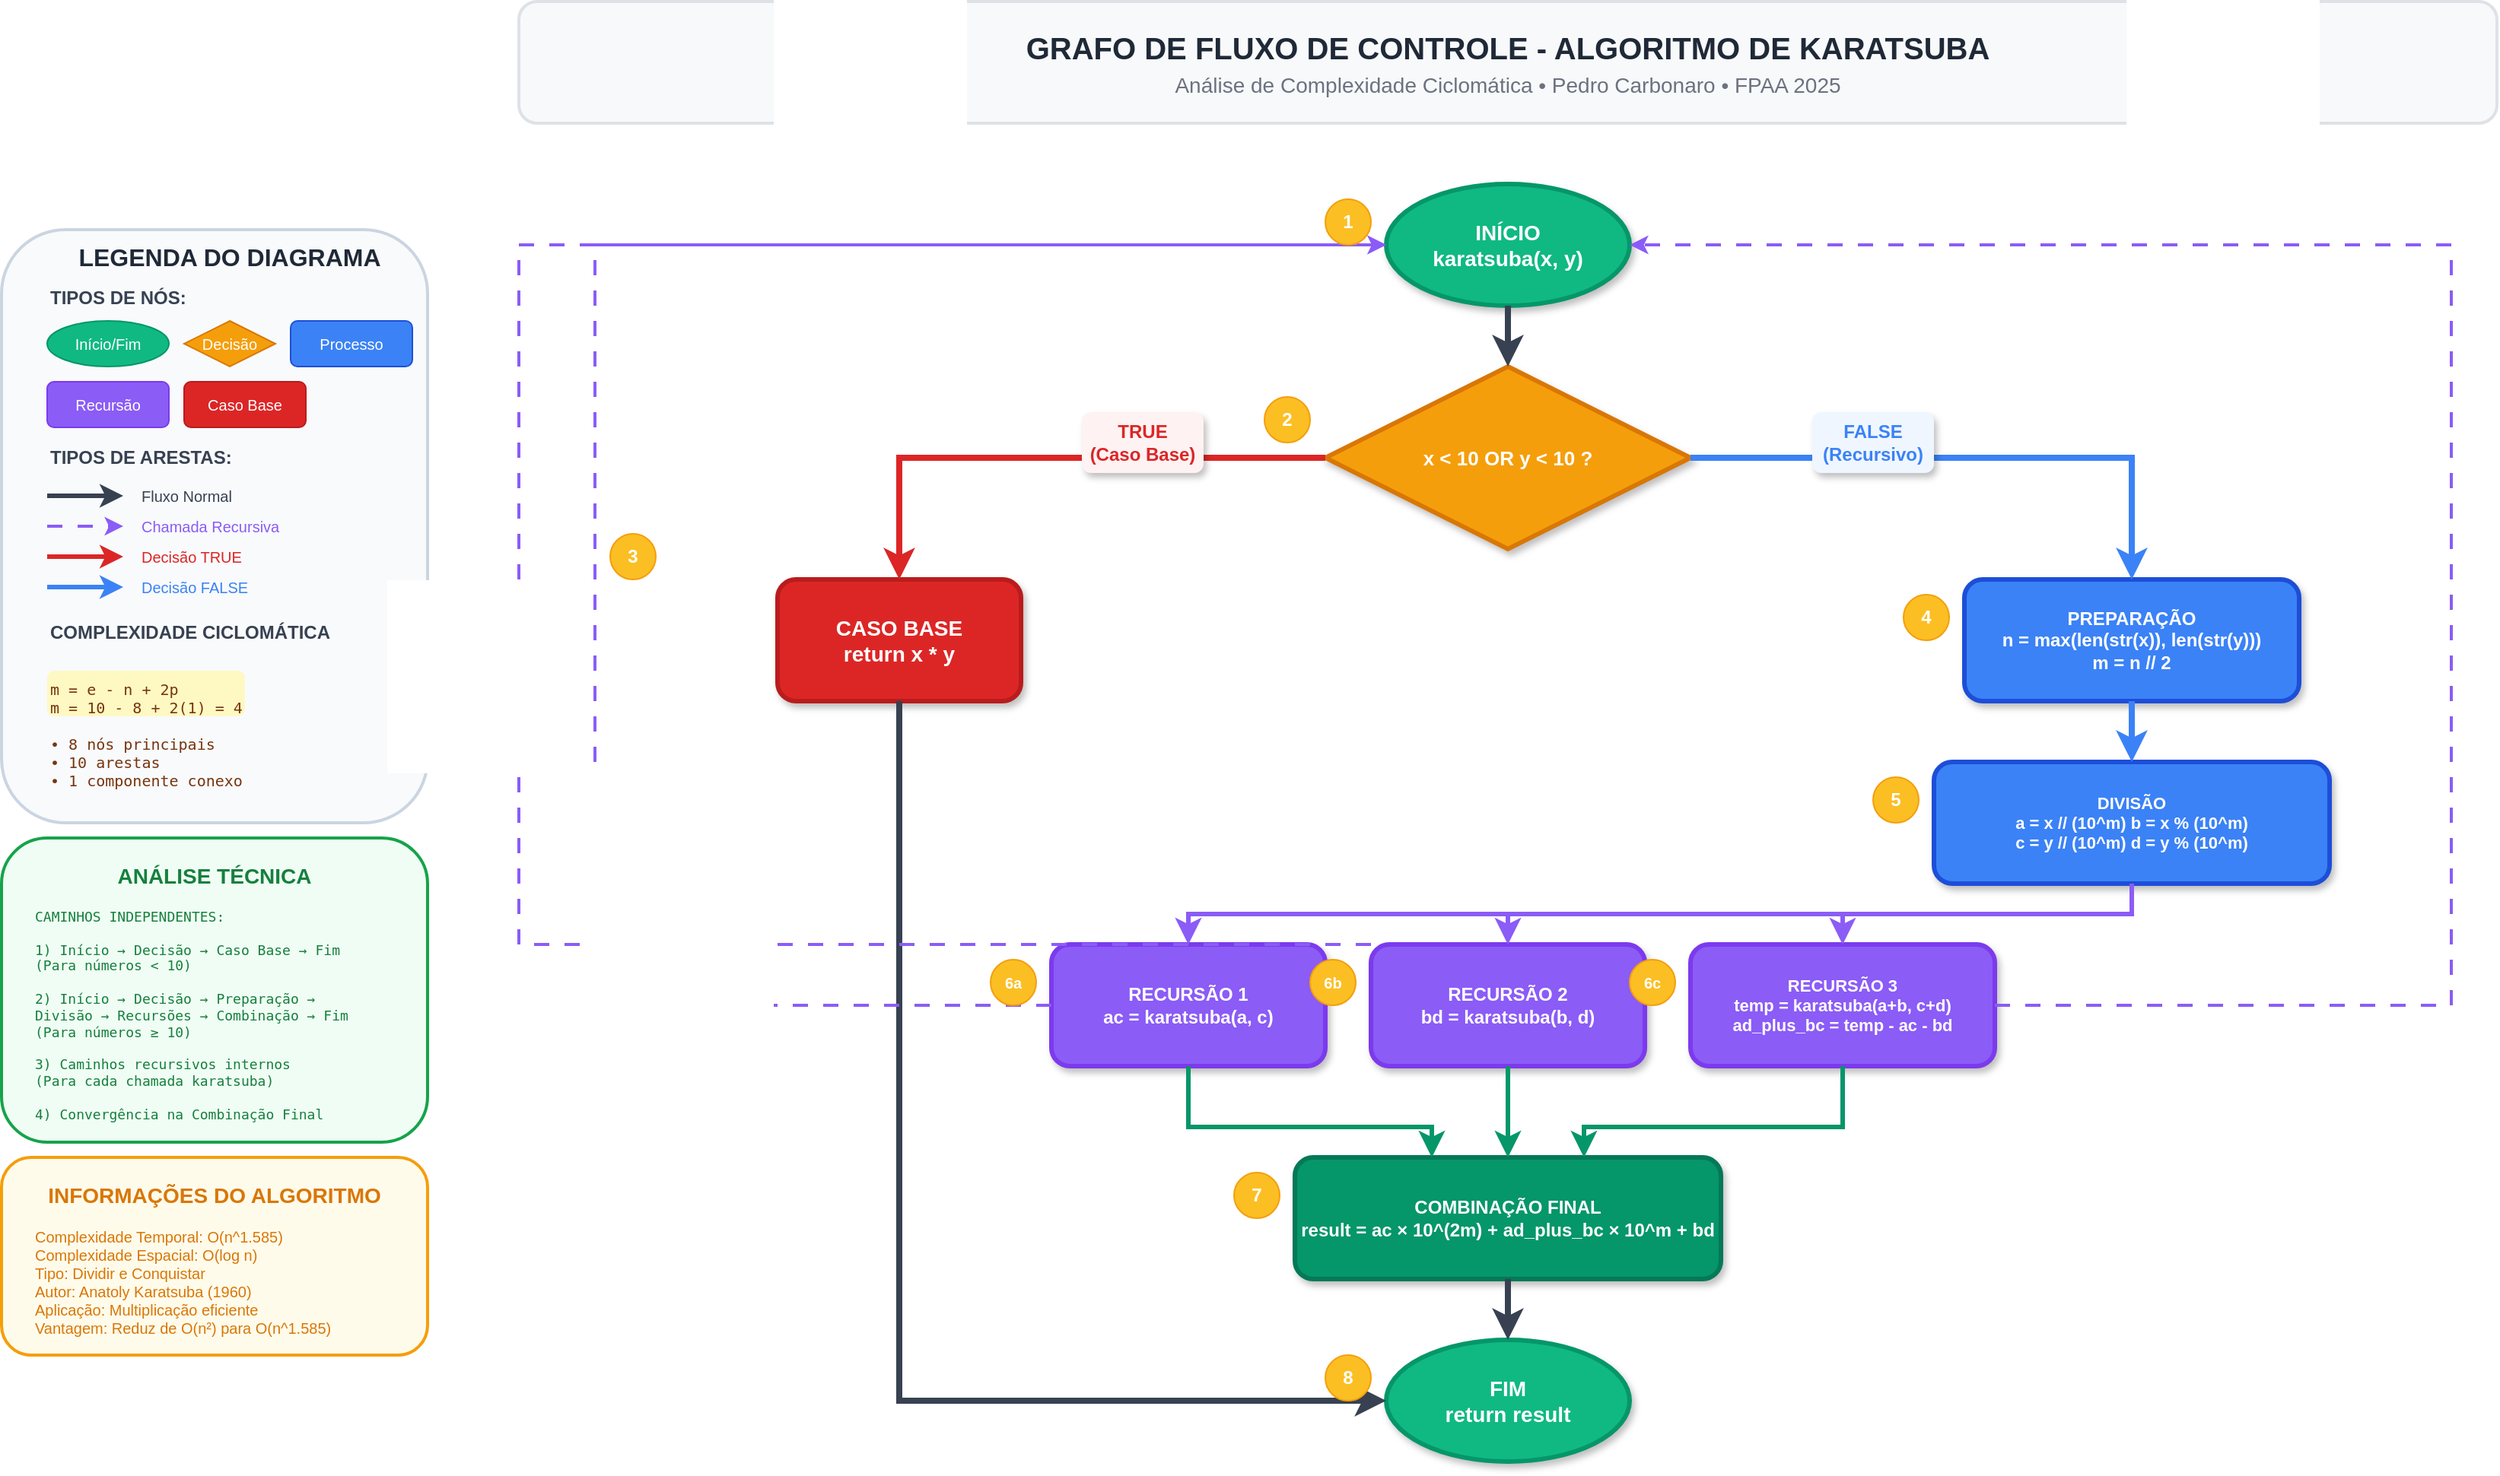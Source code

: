 <mxfile version="28.0.6">
  <diagram name="Grafo de Fluxo - Algoritmo Karatsuba" id="grafo-karatsuba-melhorado">
    <mxGraphModel dx="3295" dy="1225" grid="1" gridSize="10" guides="1" tooltips="1" connect="1" arrows="1" fold="1" page="1" pageScale="1" pageWidth="1400" pageHeight="1000" math="0" shadow="0">
      <root>
        <mxCell id="0" />
        <mxCell id="1" parent="0" />
        <mxCell id="header-bg" value="" style="rounded=1;whiteSpace=wrap;html=1;fillColor=#f8f9fa;strokeColor=#dee2e6;strokeWidth=2;" parent="1" vertex="1">
          <mxGeometry x="50" y="20" width="1300" height="80" as="geometry" />
        </mxCell>
        <mxCell id="titulo-principal" value="GRAFO DE FLUXO DE CONTROLE - ALGORITMO DE KARATSUBA" style="text;html=1;strokeColor=none;fillColor=none;align=center;verticalAlign=middle;whiteSpace=wrap;rounded=0;fontSize=20;fontStyle=1;fontColor=#1f2937;" parent="1" vertex="1">
          <mxGeometry x="200" y="35" width="1000" height="30" as="geometry" />
        </mxCell>
        <mxCell id="subtitulo" value="Análise de Complexidade Ciclomática • Pedro Carbonaro • FPAA 2025" style="text;html=1;strokeColor=none;fillColor=none;align=center;verticalAlign=middle;whiteSpace=wrap;rounded=0;fontSize=14;fontColor=#6b7280;" parent="1" vertex="1">
          <mxGeometry x="200" y="65" width="1000" height="20" as="geometry" />
        </mxCell>
        <mxCell id="inicio" value="INÍCIO&#xa;karatsuba(x, y)" style="ellipse;whiteSpace=wrap;html=1;fillColor=#10b981;strokeColor=#059669;strokeWidth=3;fontSize=14;fontStyle=1;fontColor=white;shadow=1;" parent="1" vertex="1">
          <mxGeometry x="620" y="140" width="160" height="80" as="geometry" />
        </mxCell>
        <mxCell id="decisao" value="x &lt; 10 OR y &lt; 10 ?" style="rhombus;whiteSpace=wrap;html=1;fillColor=#f59e0b;strokeColor=#d97706;strokeWidth=3;fontSize=13;fontStyle=1;fontColor=white;shadow=1;" parent="1" vertex="1">
          <mxGeometry x="580" y="260" width="240" height="120" as="geometry" />
        </mxCell>
        <mxCell id="caso-base" value="CASO BASE&#xa;return x * y" style="rounded=1;whiteSpace=wrap;html=1;fillColor=#dc2626;strokeColor=#b91c1c;strokeWidth=3;fontSize=14;fontStyle=1;fontColor=white;shadow=1;" parent="1" vertex="1">
          <mxGeometry x="220" y="400" width="160" height="80" as="geometry" />
        </mxCell>
        <mxCell id="calc-inicial" value="PREPARAÇÃO&#xa;n = max(len(str(x)), len(str(y)))&#xa;m = n // 2" style="rounded=1;whiteSpace=wrap;html=1;fillColor=#3b82f6;strokeColor=#1d4ed8;strokeWidth=3;fontSize=12;fontStyle=1;fontColor=white;shadow=1;" parent="1" vertex="1">
          <mxGeometry x="1000" y="400" width="220" height="80" as="geometry" />
        </mxCell>
        <mxCell id="divisao" value="DIVISÃO&#xa;a = x // (10^m)    b = x % (10^m)&#xa;c = y // (10^m)    d = y % (10^m)" style="rounded=1;whiteSpace=wrap;html=1;fillColor=#3b82f6;strokeColor=#1d4ed8;strokeWidth=3;fontSize=11;fontStyle=1;fontColor=white;shadow=1;" parent="1" vertex="1">
          <mxGeometry x="980" y="520" width="260" height="80" as="geometry" />
        </mxCell>
        <mxCell id="recursao-ac" value="RECURSÃO 1&#xa;ac = karatsuba(a, c)" style="rounded=1;whiteSpace=wrap;html=1;fillColor=#8b5cf6;strokeColor=#7c3aed;strokeWidth=3;fontSize=12;fontStyle=1;fontColor=white;shadow=1;" parent="1" vertex="1">
          <mxGeometry x="400" y="640" width="180" height="80" as="geometry" />
        </mxCell>
        <mxCell id="recursao-bd" value="RECURSÃO 2&#xa;bd = karatsuba(b, d)" style="rounded=1;whiteSpace=wrap;html=1;fillColor=#8b5cf6;strokeColor=#7c3aed;strokeWidth=3;fontSize=12;fontStyle=1;fontColor=white;shadow=1;" parent="1" vertex="1">
          <mxGeometry x="610" y="640" width="180" height="80" as="geometry" />
        </mxCell>
        <mxCell id="recursao-abcd" value="RECURSÃO 3&#xa;temp = karatsuba(a+b, c+d)&#xa;ad_plus_bc = temp - ac - bd" style="rounded=1;whiteSpace=wrap;html=1;fillColor=#8b5cf6;strokeColor=#7c3aed;strokeWidth=3;fontSize=11;fontStyle=1;fontColor=white;shadow=1;" parent="1" vertex="1">
          <mxGeometry x="820" y="640" width="200" height="80" as="geometry" />
        </mxCell>
        <mxCell id="combinacao" value="COMBINAÇÃO FINAL&#xa;result = ac × 10^(2m) + ad_plus_bc × 10^m + bd" style="rounded=1;whiteSpace=wrap;html=1;fillColor=#059669;strokeColor=#047857;strokeWidth=3;fontSize=12;fontStyle=1;fontColor=white;shadow=1;" parent="1" vertex="1">
          <mxGeometry x="560" y="780" width="280" height="80" as="geometry" />
        </mxCell>
        <mxCell id="fim" value="FIM&#xa;return result" style="ellipse;whiteSpace=wrap;html=1;fillColor=#10b981;strokeColor=#059669;strokeWidth=3;fontSize=14;fontStyle=1;fontColor=white;shadow=1;" parent="1" vertex="1">
          <mxGeometry x="620" y="900" width="160" height="80" as="geometry" />
        </mxCell>
        <mxCell id="edge1" style="edgeStyle=orthogonalEdgeStyle;rounded=0;orthogonalLoop=1;jettySize=auto;html=1;strokeWidth=4;strokeColor=#374151;endArrow=classic;endSize=8;" parent="1" source="inicio" target="decisao" edge="1">
          <mxGeometry relative="1" as="geometry" />
        </mxCell>
        <mxCell id="edge2" style="edgeStyle=orthogonalEdgeStyle;rounded=0;orthogonalLoop=1;jettySize=auto;html=1;strokeWidth=4;strokeColor=#dc2626;endArrow=classic;endSize=8;" parent="1" source="decisao" target="caso-base" edge="1">
          <mxGeometry relative="1" as="geometry">
            <Array as="points">
              <mxPoint x="600" y="320" />
              <mxPoint x="300" y="320" />
            </Array>
          </mxGeometry>
        </mxCell>
        <mxCell id="edge3" style="edgeStyle=orthogonalEdgeStyle;rounded=0;orthogonalLoop=1;jettySize=auto;html=1;strokeWidth=4;strokeColor=#3b82f6;endArrow=classic;endSize=8;" parent="1" source="decisao" target="calc-inicial" edge="1">
          <mxGeometry relative="1" as="geometry">
            <Array as="points">
              <mxPoint x="800" y="320" />
              <mxPoint x="1110" y="320" />
            </Array>
          </mxGeometry>
        </mxCell>
        <mxCell id="edge4" style="edgeStyle=orthogonalEdgeStyle;rounded=0;orthogonalLoop=1;jettySize=auto;html=1;strokeWidth=4;strokeColor=#3b82f6;endArrow=classic;endSize=8;" parent="1" source="calc-inicial" target="divisao" edge="1">
          <mxGeometry relative="1" as="geometry" />
        </mxCell>
        <mxCell id="edge5a" style="edgeStyle=orthogonalEdgeStyle;rounded=0;orthogonalLoop=1;jettySize=auto;html=1;strokeWidth=3;strokeColor=#8b5cf6;endArrow=classic;endSize=8;" parent="1" source="divisao" target="recursao-ac" edge="1">
          <mxGeometry relative="1" as="geometry">
            <Array as="points">
              <mxPoint x="1110" y="620" />
              <mxPoint x="490" y="620" />
            </Array>
          </mxGeometry>
        </mxCell>
        <mxCell id="edge5b" style="edgeStyle=orthogonalEdgeStyle;rounded=0;orthogonalLoop=1;jettySize=auto;html=1;strokeWidth=3;strokeColor=#8b5cf6;endArrow=classic;endSize=8;" parent="1" source="divisao" target="recursao-bd" edge="1">
          <mxGeometry relative="1" as="geometry">
            <Array as="points">
              <mxPoint x="1110" y="620" />
              <mxPoint x="700" y="620" />
            </Array>
          </mxGeometry>
        </mxCell>
        <mxCell id="edge5c" style="edgeStyle=orthogonalEdgeStyle;rounded=0;orthogonalLoop=1;jettySize=auto;html=1;strokeWidth=3;strokeColor=#8b5cf6;endArrow=classic;endSize=8;" parent="1" source="divisao" target="recursao-abcd" edge="1">
          <mxGeometry relative="1" as="geometry">
            <Array as="points">
              <mxPoint x="1110" y="620" />
              <mxPoint x="920" y="620" />
            </Array>
          </mxGeometry>
        </mxCell>
        <mxCell id="edge6a" style="edgeStyle=orthogonalEdgeStyle;rounded=0;orthogonalLoop=1;jettySize=auto;html=1;strokeWidth=3;strokeColor=#059669;endArrow=classic;endSize=8;" parent="1" source="recursao-ac" target="combinacao" edge="1">
          <mxGeometry relative="1" as="geometry">
            <Array as="points">
              <mxPoint x="490" y="760" />
              <mxPoint x="650" y="760" />
            </Array>
          </mxGeometry>
        </mxCell>
        <mxCell id="edge6b" style="edgeStyle=orthogonalEdgeStyle;rounded=0;orthogonalLoop=1;jettySize=auto;html=1;strokeWidth=3;strokeColor=#059669;endArrow=classic;endSize=8;" parent="1" source="recursao-bd" target="combinacao" edge="1">
          <mxGeometry relative="1" as="geometry" />
        </mxCell>
        <mxCell id="edge6c" style="edgeStyle=orthogonalEdgeStyle;rounded=0;orthogonalLoop=1;jettySize=auto;html=1;strokeWidth=3;strokeColor=#059669;endArrow=classic;endSize=8;" parent="1" source="recursao-abcd" target="combinacao" edge="1">
          <mxGeometry relative="1" as="geometry">
            <Array as="points">
              <mxPoint x="920" y="760" />
              <mxPoint x="750" y="760" />
            </Array>
          </mxGeometry>
        </mxCell>
        <mxCell id="edge7" style="edgeStyle=orthogonalEdgeStyle;rounded=0;orthogonalLoop=1;jettySize=auto;html=1;strokeWidth=4;strokeColor=#374151;endArrow=classic;endSize=8;" parent="1" source="caso-base" target="fim" edge="1">
          <mxGeometry relative="1" as="geometry">
            <Array as="points">
              <mxPoint x="300" y="940" />
            </Array>
          </mxGeometry>
        </mxCell>
        <mxCell id="edge8" style="edgeStyle=orthogonalEdgeStyle;rounded=0;orthogonalLoop=1;jettySize=auto;html=1;strokeWidth=4;strokeColor=#374151;endArrow=classic;endSize=8;" parent="1" source="combinacao" target="fim" edge="1">
          <mxGeometry relative="1" as="geometry" />
        </mxCell>
        <mxCell id="label-true" value="TRUE&#xa;(Caso Base)" style="text;html=1;strokeColor=none;fillColor=#fef2f2;align=center;verticalAlign=middle;whiteSpace=wrap;rounded=1;fontSize=12;fontStyle=1;fontColor=#dc2626;shadow=1;" parent="1" vertex="1">
          <mxGeometry x="420" y="290" width="80" height="40" as="geometry" />
        </mxCell>
        <mxCell id="label-false" value="FALSE&#xa;(Recursivo)" style="text;html=1;strokeColor=none;fillColor=#eff6ff;align=center;verticalAlign=middle;whiteSpace=wrap;rounded=1;fontSize=12;fontStyle=1;fontColor=#3b82f6;shadow=1;" parent="1" vertex="1">
          <mxGeometry x="900" y="290" width="80" height="40" as="geometry" />
        </mxCell>
        <mxCell id="recursive-indicator-1" style="edgeStyle=orthogonalEdgeStyle;rounded=0;orthogonalLoop=1;jettySize=auto;html=1;strokeWidth=2;strokeColor=#8b5cf6;dashed=1;dashPattern=5 5;endArrow=classic;endSize=6;" parent="1" source="recursao-ac" target="inicio" edge="1">
          <mxGeometry relative="1" as="geometry">
            <Array as="points">
              <mxPoint x="440" y="680" />
              <mxPoint x="100" y="680" />
              <mxPoint x="100" y="180" />
            </Array>
          </mxGeometry>
        </mxCell>
        <mxCell id="recursive-indicator-2" style="edgeStyle=orthogonalEdgeStyle;rounded=0;orthogonalLoop=1;jettySize=auto;html=1;strokeWidth=2;strokeColor=#8b5cf6;dashed=1;dashPattern=5 5;endArrow=classic;endSize=6;" parent="1" source="recursao-bd" target="inicio" edge="1">
          <mxGeometry relative="1" as="geometry">
            <Array as="points">
              <mxPoint x="650" y="640" />
              <mxPoint x="50" y="640" />
              <mxPoint x="50" y="180" />
            </Array>
          </mxGeometry>
        </mxCell>
        <mxCell id="recursive-indicator-3" style="edgeStyle=orthogonalEdgeStyle;rounded=0;orthogonalLoop=1;jettySize=auto;html=1;strokeWidth=2;strokeColor=#8b5cf6;dashed=1;dashPattern=5 5;endArrow=classic;endSize=6;" parent="1" source="recursao-abcd" target="inicio" edge="1">
          <mxGeometry relative="1" as="geometry">
            <Array as="points">
              <mxPoint x="960" y="680" />
              <mxPoint x="1320" y="680" />
              <mxPoint x="1320" y="180" />
            </Array>
          </mxGeometry>
        </mxCell>
        <mxCell id="legenda-container" value="" style="rounded=1;whiteSpace=wrap;html=1;fillColor=#f8fafc;strokeColor=#cbd5e1;strokeWidth=2;" parent="1" vertex="1">
          <mxGeometry x="-290" y="170" width="280" height="390" as="geometry" />
        </mxCell>
        <mxCell id="legenda-titulo" value="LEGENDA DO DIAGRAMA" style="text;html=1;strokeColor=none;fillColor=none;align=center;verticalAlign=middle;whiteSpace=wrap;rounded=0;fontSize=16;fontStyle=1;fontColor=#1f2937;" parent="1" vertex="1">
          <mxGeometry x="-260" y="175" width="240" height="25" as="geometry" />
        </mxCell>
        <mxCell id="legenda-nos" value="TIPOS DE NÓS:" style="text;html=1;strokeColor=none;fillColor=none;align=left;verticalAlign=middle;whiteSpace=wrap;rounded=0;fontSize=12;fontStyle=1;fontColor=#374151;" parent="1" vertex="1">
          <mxGeometry x="-260" y="205" width="240" height="20" as="geometry" />
        </mxCell>
        <mxCell id="no-inicio-exemplo" value="Início/Fim" style="ellipse;whiteSpace=wrap;html=1;fillColor=#10b981;strokeColor=#059669;fontSize=10;fontColor=white;" parent="1" vertex="1">
          <mxGeometry x="-260" y="230" width="80" height="30" as="geometry" />
        </mxCell>
        <mxCell id="no-decisao-exemplo" value="Decisão" style="rhombus;whiteSpace=wrap;html=1;fillColor=#f59e0b;strokeColor=#d97706;fontSize=10;fontColor=white;" parent="1" vertex="1">
          <mxGeometry x="-170" y="230" width="60" height="30" as="geometry" />
        </mxCell>
        <mxCell id="no-processo-exemplo" value="Processo" style="rounded=1;whiteSpace=wrap;html=1;fillColor=#3b82f6;strokeColor=#1d4ed8;fontSize=10;fontColor=white;" parent="1" vertex="1">
          <mxGeometry x="-100" y="230" width="80" height="30" as="geometry" />
        </mxCell>
        <mxCell id="no-recursao-exemplo" value="Recursão" style="rounded=1;whiteSpace=wrap;html=1;fillColor=#8b5cf6;strokeColor=#7c3aed;fontSize=10;fontColor=white;" parent="1" vertex="1">
          <mxGeometry x="-260" y="270" width="80" height="30" as="geometry" />
        </mxCell>
        <mxCell id="no-base-exemplo" value="Caso Base" style="rounded=1;whiteSpace=wrap;html=1;fillColor=#dc2626;strokeColor=#b91c1c;fontSize=10;fontColor=white;" parent="1" vertex="1">
          <mxGeometry x="-170" y="270" width="80" height="30" as="geometry" />
        </mxCell>
        <mxCell id="legenda-arestas" value="TIPOS DE ARESTAS:" style="text;html=1;strokeColor=none;fillColor=none;align=left;verticalAlign=middle;whiteSpace=wrap;rounded=0;fontSize=12;fontStyle=1;fontColor=#374151;" parent="1" vertex="1">
          <mxGeometry x="-260" y="310" width="240" height="20" as="geometry" />
        </mxCell>
        <mxCell id="aresta-normal" style="edgeStyle=orthogonalEdgeStyle;rounded=0;orthogonalLoop=1;jettySize=auto;html=1;strokeWidth=3;strokeColor=#374151;endArrow=classic;" parent="1" edge="1">
          <mxGeometry width="50" height="50" relative="1" as="geometry">
            <mxPoint x="-260" y="345" as="sourcePoint" />
            <mxPoint x="-210" y="345" as="targetPoint" />
          </mxGeometry>
        </mxCell>
        <mxCell id="aresta-normal-label" value="Fluxo Normal" style="text;html=1;strokeColor=none;fillColor=none;align=left;verticalAlign=middle;whiteSpace=wrap;rounded=0;fontSize=10;fontColor=#374151;" parent="1" vertex="1">
          <mxGeometry x="-200" y="335" width="80" height="20" as="geometry" />
        </mxCell>
        <mxCell id="aresta-recursiva" style="edgeStyle=orthogonalEdgeStyle;rounded=0;orthogonalLoop=1;jettySize=auto;html=1;strokeWidth=2;strokeColor=#8b5cf6;dashed=1;dashPattern=5 5;endArrow=classic;" parent="1" edge="1">
          <mxGeometry width="50" height="50" relative="1" as="geometry">
            <mxPoint x="-260" y="365" as="sourcePoint" />
            <mxPoint x="-210" y="365" as="targetPoint" />
          </mxGeometry>
        </mxCell>
        <mxCell id="aresta-recursiva-label" value="Chamada Recursiva" style="text;html=1;strokeColor=none;fillColor=none;align=left;verticalAlign=middle;whiteSpace=wrap;rounded=0;fontSize=10;fontColor=#8b5cf6;" parent="1" vertex="1">
          <mxGeometry x="-200" y="355" width="100" height="20" as="geometry" />
        </mxCell>
        <mxCell id="aresta-true" style="edgeStyle=orthogonalEdgeStyle;rounded=0;orthogonalLoop=1;jettySize=auto;html=1;strokeWidth=3;strokeColor=#dc2626;endArrow=classic;" parent="1" edge="1">
          <mxGeometry width="50" height="50" relative="1" as="geometry">
            <mxPoint x="-260" y="385" as="sourcePoint" />
            <mxPoint x="-210" y="385" as="targetPoint" />
          </mxGeometry>
        </mxCell>
        <mxCell id="aresta-true-label" value="Decisão TRUE" style="text;html=1;strokeColor=none;fillColor=none;align=left;verticalAlign=middle;whiteSpace=wrap;rounded=0;fontSize=10;fontColor=#dc2626;" parent="1" vertex="1">
          <mxGeometry x="-200" y="375" width="80" height="20" as="geometry" />
        </mxCell>
        <mxCell id="aresta-false" style="edgeStyle=orthogonalEdgeStyle;rounded=0;orthogonalLoop=1;jettySize=auto;html=1;strokeWidth=3;strokeColor=#3b82f6;endArrow=classic;" parent="1" edge="1">
          <mxGeometry width="50" height="50" relative="1" as="geometry">
            <mxPoint x="-260" y="405" as="sourcePoint" />
            <mxPoint x="-210" y="405" as="targetPoint" />
          </mxGeometry>
        </mxCell>
        <mxCell id="aresta-false-label" value="Decisão FALSE" style="text;html=1;strokeColor=none;fillColor=none;align=left;verticalAlign=middle;whiteSpace=wrap;rounded=0;fontSize=10;fontColor=#3b82f6;" parent="1" vertex="1">
          <mxGeometry x="-200" y="395" width="90" height="20" as="geometry" />
        </mxCell>
        <mxCell id="legenda-complexidade" value="COMPLEXIDADE CICLOMÁTICA" style="text;html=1;strokeColor=none;fillColor=none;align=left;verticalAlign=middle;whiteSpace=wrap;rounded=0;fontSize=12;fontStyle=1;fontColor=#374151;" parent="1" vertex="1">
          <mxGeometry x="-260" y="425" width="240" height="20" as="geometry" />
        </mxCell>
        <mxCell id="formula-complexidade" value="m = e - n + 2p&#xa;m = 10 - 8 + 2(1) = 4&#xa;&#xa;• 8 nós principais&#xa;• 10 arestas&#xa;• 1 componente conexo" style="text;html=1;strokeColor=none;fillColor=#fef9c3;align=left;verticalAlign=top;whiteSpace=wrap;rounded=1;fontSize=10;fontColor=#78350f;fontFamily=monospace;" parent="1" vertex="1">
          <mxGeometry x="-260" y="460" width="130" height="30" as="geometry" />
        </mxCell>
        <mxCell id="analise-container" value="" style="rounded=1;whiteSpace=wrap;html=1;fillColor=#f0fdf4;strokeColor=#16a34a;strokeWidth=2;" parent="1" vertex="1">
          <mxGeometry x="-290" y="570" width="280" height="200" as="geometry" />
        </mxCell>
        <mxCell id="analise-titulo" value="ANÁLISE TÉCNICA" style="text;html=1;strokeColor=none;fillColor=none;align=center;verticalAlign=middle;whiteSpace=wrap;rounded=0;fontSize=14;fontStyle=1;fontColor=#15803d;" parent="1" vertex="1">
          <mxGeometry x="-270" y="585" width="240" height="20" as="geometry" />
        </mxCell>
        <mxCell id="caminhos-independentes" value="CAMINHOS INDEPENDENTES:&#xa;&#xa;1) Início → Decisão → Caso Base → Fim&#xa;   (Para números &lt; 10)&#xa;&#xa;2) Início → Decisão → Preparação →&#xa;   Divisão → Recursões → Combinação → Fim&#xa;   (Para números ≥ 10)&#xa;&#xa;3) Caminhos recursivos internos&#xa;   (Para cada chamada karatsuba)&#xa;&#xa;4) Convergência na Combinação Final" style="text;html=1;strokeColor=none;fillColor=none;align=left;verticalAlign=top;whiteSpace=wrap;rounded=0;fontSize=9;fontColor=#15803d;fontFamily=monospace;" parent="1" vertex="1">
          <mxGeometry x="-270" y="610" width="240" height="130" as="geometry" />
        </mxCell>
        <mxCell id="info-container" value="" style="rounded=1;whiteSpace=wrap;html=1;fillColor=#fffbeb;strokeColor=#f59e0b;strokeWidth=2;" parent="1" vertex="1">
          <mxGeometry x="-290" y="780" width="280" height="130" as="geometry" />
        </mxCell>
        <mxCell id="info-titulo" value="INFORMAÇÕES DO ALGORITMO" style="text;html=1;strokeColor=none;fillColor=none;align=center;verticalAlign=middle;whiteSpace=wrap;rounded=0;fontSize=14;fontStyle=1;fontColor=#d97706;" parent="1" vertex="1">
          <mxGeometry x="-270" y="795" width="240" height="20" as="geometry" />
        </mxCell>
        <mxCell id="info-detalhes" value="Complexidade Temporal: O(n^1.585)&#xa;Complexidade Espacial: O(log n)&#xa;Tipo: Dividir e Conquistar&#xa;Autor: Anatoly Karatsuba (1960)&#xa;Aplicação: Multiplicação eficiente&#xa;Vantagem: Reduz de O(n²) para O(n^1.585)" style="text;html=1;strokeColor=none;fillColor=none;align=left;verticalAlign=top;whiteSpace=wrap;rounded=0;fontSize=10;fontColor=#d97706;fontFamily=Arial;" parent="1" vertex="1">
          <mxGeometry x="-270" y="820" width="240" height="70" as="geometry" />
        </mxCell>
        <mxCell id="num1" value="1" style="ellipse;whiteSpace=wrap;html=1;fillColor=#fbbf24;strokeColor=#f59e0b;fontSize=12;fontStyle=1;fontColor=white;" parent="1" vertex="1">
          <mxGeometry x="580" y="150" width="30" height="30" as="geometry" />
        </mxCell>
        <mxCell id="num2" value="2" style="ellipse;whiteSpace=wrap;html=1;fillColor=#fbbf24;strokeColor=#f59e0b;fontSize=12;fontStyle=1;fontColor=white;" parent="1" vertex="1">
          <mxGeometry x="540" y="280" width="30" height="30" as="geometry" />
        </mxCell>
        <mxCell id="num3" value="3" style="ellipse;whiteSpace=wrap;html=1;fillColor=#fbbf24;strokeColor=#f59e0b;fontSize=12;fontStyle=1;fontColor=white;" parent="1" vertex="1">
          <mxGeometry x="110" y="370" width="30" height="30" as="geometry" />
        </mxCell>
        <mxCell id="num4" value="4" style="ellipse;whiteSpace=wrap;html=1;fillColor=#fbbf24;strokeColor=#f59e0b;fontSize=12;fontStyle=1;fontColor=white;" parent="1" vertex="1">
          <mxGeometry x="960" y="410" width="30" height="30" as="geometry" />
        </mxCell>
        <mxCell id="num5" value="5" style="ellipse;whiteSpace=wrap;html=1;fillColor=#fbbf24;strokeColor=#f59e0b;fontSize=12;fontStyle=1;fontColor=white;" parent="1" vertex="1">
          <mxGeometry x="940" y="530" width="30" height="30" as="geometry" />
        </mxCell>
        <mxCell id="num6a" value="6a" style="ellipse;whiteSpace=wrap;html=1;fillColor=#fbbf24;strokeColor=#f59e0b;fontSize=10;fontStyle=1;fontColor=white;" parent="1" vertex="1">
          <mxGeometry x="360" y="650" width="30" height="30" as="geometry" />
        </mxCell>
        <mxCell id="num6b" value="6b" style="ellipse;whiteSpace=wrap;html=1;fillColor=#fbbf24;strokeColor=#f59e0b;fontSize=10;fontStyle=1;fontColor=white;" parent="1" vertex="1">
          <mxGeometry x="570" y="650" width="30" height="30" as="geometry" />
        </mxCell>
        <mxCell id="num6c" value="6c" style="ellipse;whiteSpace=wrap;html=1;fillColor=#fbbf24;strokeColor=#f59e0b;fontSize=10;fontStyle=1;fontColor=white;" parent="1" vertex="1">
          <mxGeometry x="780" y="650" width="30" height="30" as="geometry" />
        </mxCell>
        <mxCell id="num7" value="7" style="ellipse;whiteSpace=wrap;html=1;fillColor=#fbbf24;strokeColor=#f59e0b;fontSize=12;fontStyle=1;fontColor=white;" parent="1" vertex="1">
          <mxGeometry x="520" y="790" width="30" height="30" as="geometry" />
        </mxCell>
        <mxCell id="num8" value="8" style="ellipse;whiteSpace=wrap;html=1;fillColor=#fbbf24;strokeColor=#f59e0b;fontSize=12;fontStyle=1;fontColor=white;" parent="1" vertex="1">
          <mxGeometry x="580" y="910" width="30" height="30" as="geometry" />
        </mxCell>
      </root>
    </mxGraphModel>
  </diagram>
</mxfile>
